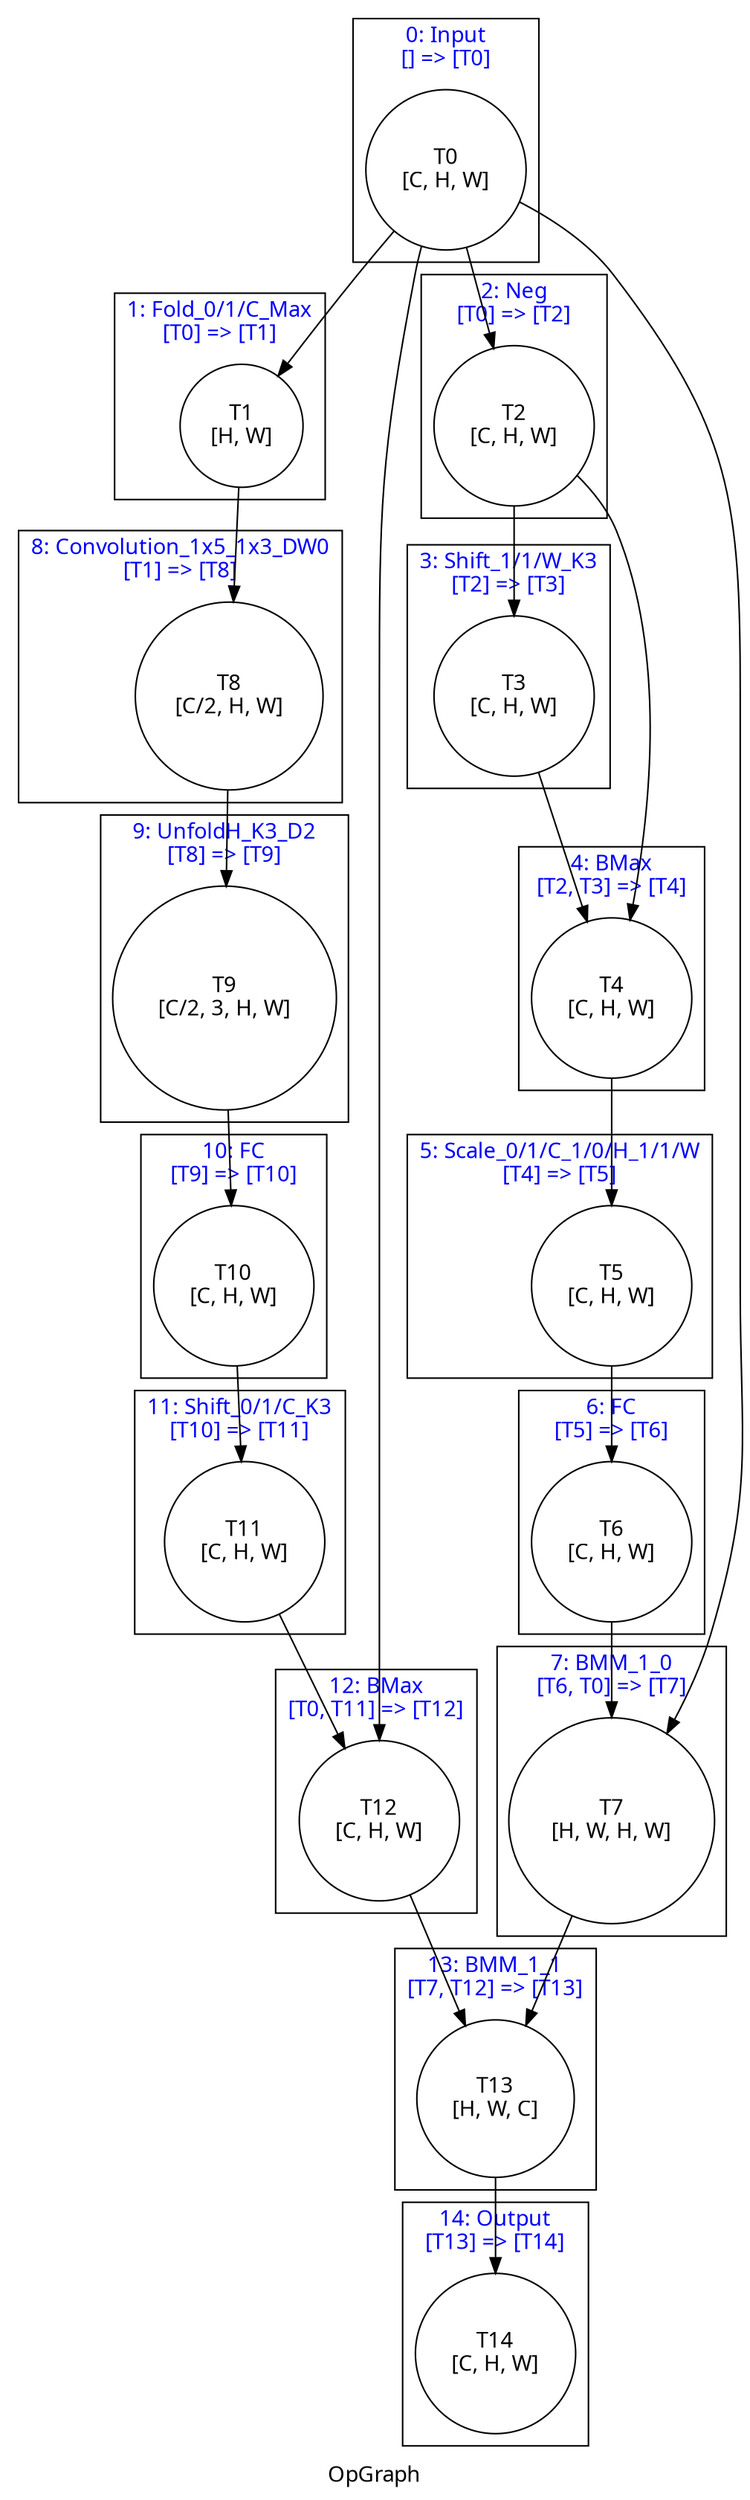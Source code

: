 digraph OpGraph {
    label = "OpGraph"
    fontname = "Graphik";
    subgraph tensors {
        node [shape = circle, color = black, fontname = "Graphik"]
        t_0; t_1; t_2; t_3; t_4; t_5; t_6; t_7; t_8; t_9; t_10; t_11; t_12; t_13; t_14; 
    }
    subgraph cluster_0 {
        fontcolor = blue;
        label = "0: Input\n[] => [T0]";
        t_0 [label = "T0\n[C, H, W]"];
    }
    subgraph cluster_1 {
        fontcolor = blue;
        label = "1: Fold_0/1/C_Max\n[T0] => [T1]";
        t_1 [label = "T1\n[H, W]"];
    }
    subgraph cluster_2 {
        fontcolor = blue;
        label = "2: Neg\n[T0] => [T2]";
        t_2 [label = "T2\n[C, H, W]"];
    }
    subgraph cluster_3 {
        fontcolor = blue;
        label = "3: Shift_1/1/W_K3\n[T2] => [T3]";
        t_3 [label = "T3\n[C, H, W]"];
    }
    subgraph cluster_4 {
        fontcolor = blue;
        label = "4: BMax\n[T2, T3] => [T4]";
        t_4 [label = "T4\n[C, H, W]"];
    }
    subgraph cluster_5 {
        fontcolor = blue;
        label = "5: Scale_0/1/C_1/0/H_1/1/W\n[T4] => [T5]";
        t_5 [label = "T5\n[C, H, W]"];
    }
    subgraph cluster_6 {
        fontcolor = blue;
        label = "6: FC\n[T5] => [T6]";
        t_6 [label = "T6\n[C, H, W]"];
    }
    subgraph cluster_7 {
        fontcolor = blue;
        label = "7: BMM_1_0\n[T6, T0] => [T7]";
        t_7 [label = "T7\n[H, W, H, W]"];
    }
    subgraph cluster_8 {
        fontcolor = blue;
        label = "8: Convolution_1x5_1x3_DW0\n[T1] => [T8]";
        t_8 [label = "T8\n[C/2, H, W]"];
    }
    subgraph cluster_9 {
        fontcolor = blue;
        label = "9: UnfoldH_K3_D2\n[T8] => [T9]";
        t_9 [label = "T9\n[C/2, 3, H, W]"];
    }
    subgraph cluster_10 {
        fontcolor = blue;
        label = "10: FC\n[T9] => [T10]";
        t_10 [label = "T10\n[C, H, W]"];
    }
    subgraph cluster_11 {
        fontcolor = blue;
        label = "11: Shift_0/1/C_K3\n[T10] => [T11]";
        t_11 [label = "T11\n[C, H, W]"];
    }
    subgraph cluster_12 {
        fontcolor = blue;
        label = "12: BMax\n[T0, T11] => [T12]";
        t_12 [label = "T12\n[C, H, W]"];
    }
    subgraph cluster_13 {
        fontcolor = blue;
        label = "13: BMM_1_1\n[T7, T12] => [T13]";
        t_13 [label = "T13\n[H, W, C]"];
    }
    subgraph cluster_14 {
        fontcolor = blue;
        label = "14: Output\n[T13] => [T14]";
        t_14 [label = "T14\n[C, H, W]"];
    }
    t_0 -> t_1;
    t_0 -> t_2;
    t_0 -> t_7;
    t_0 -> t_12;
    t_1 -> t_8;
    t_2 -> t_3;
    t_2 -> t_4;
    t_3 -> t_4;
    t_4 -> t_5;
    t_5 -> t_6;
    t_6 -> t_7;
    t_7 -> t_13;
    t_8 -> t_9;
    t_9 -> t_10;
    t_10 -> t_11;
    t_11 -> t_12;
    t_12 -> t_13;
    t_13 -> t_14;
}

